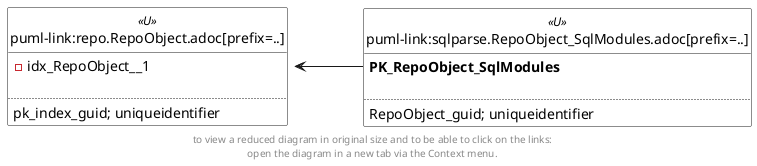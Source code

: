 @startuml
left to right direction
'top to bottom direction
hide circle
'avoide "." issues:
set namespaceSeparator none


skinparam class {
  BackgroundColor White
  BackgroundColor<<FN>> Yellow
  BackgroundColor<<FS>> Yellow
  BackgroundColor<<FT>> LightGray
  BackgroundColor<<IF>> Yellow
  BackgroundColor<<IS>> Yellow
  BackgroundColor<<P>> Aqua
  BackgroundColor<<PC>> Aqua
  BackgroundColor<<SN>> Yellow
  BackgroundColor<<SO>> SlateBlue
  BackgroundColor<<TF>> LightGray
  BackgroundColor<<TR>> Tomato
  BackgroundColor<<U>> White
  BackgroundColor<<V>> WhiteSmoke
  BackgroundColor<<X>> Aqua
}


entity "puml-link:repo.RepoObject.adoc[prefix=..]" as repo.RepoObject << U >> {
- idx_RepoObject__1

..
pk_index_guid; uniqueidentifier
}

entity "puml-link:sqlparse.RepoObject_SqlModules.adoc[prefix=..]" as sqlparse.RepoObject_SqlModules << U >> {
**PK_RepoObject_SqlModules**

..
RepoObject_guid; uniqueidentifier
}

repo.RepoObject::PK_RepoObject <-- sqlparse.RepoObject_SqlModules::PK_RepoObject_SqlModules
footer
to view a reduced diagram in original size and to be able to click on the links:
open the diagram in a new tab via the Context menu.
end footer

@enduml

